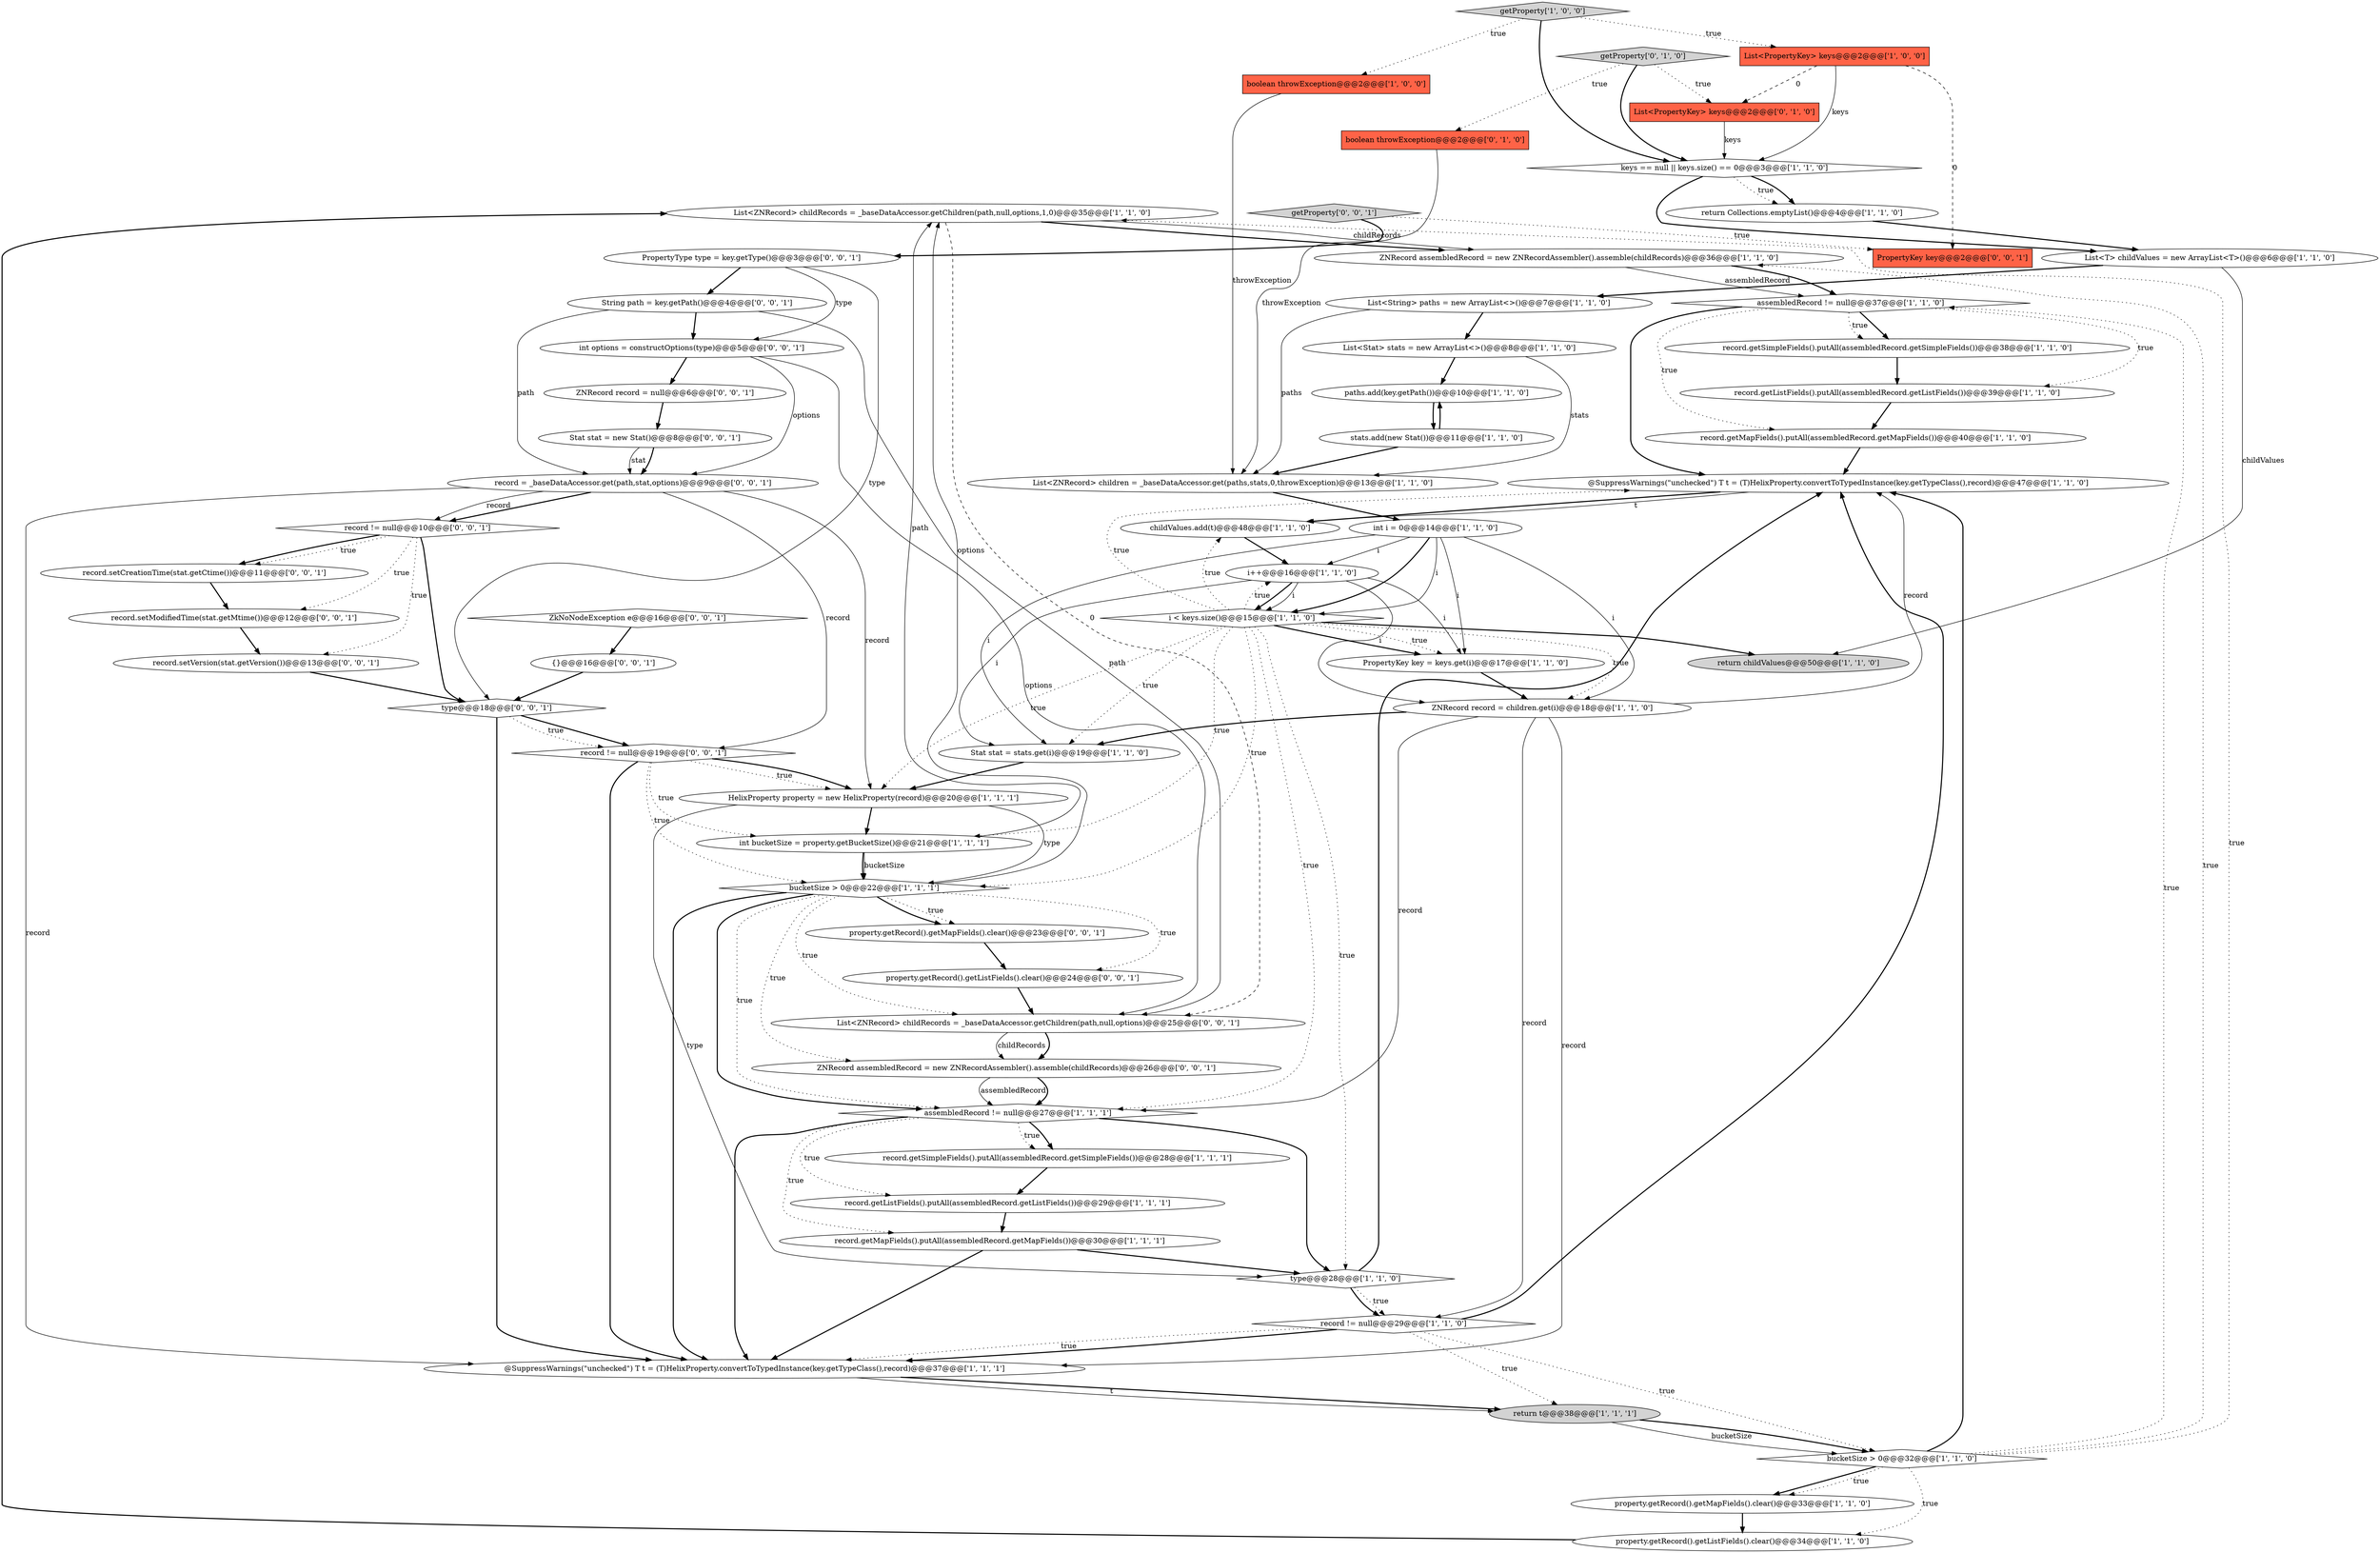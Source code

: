 digraph {
12 [style = filled, label = "List<ZNRecord> childRecords = _baseDataAccessor.getChildren(path,null,options,1,0)@@@35@@@['1', '1', '0']", fillcolor = white, shape = ellipse image = "AAA0AAABBB1BBB"];
26 [style = filled, label = "getProperty['1', '0', '0']", fillcolor = lightgray, shape = diamond image = "AAA0AAABBB1BBB"];
25 [style = filled, label = "int bucketSize = property.getBucketSize()@@@21@@@['1', '1', '1']", fillcolor = white, shape = ellipse image = "AAA0AAABBB1BBB"];
58 [style = filled, label = "ZNRecord record = null@@@6@@@['0', '0', '1']", fillcolor = white, shape = ellipse image = "AAA0AAABBB3BBB"];
4 [style = filled, label = "@SuppressWarnings(\"unchecked\") T t = (T)HelixProperty.convertToTypedInstance(key.getTypeClass(),record)@@@37@@@['1', '1', '1']", fillcolor = white, shape = ellipse image = "AAA0AAABBB1BBB"];
27 [style = filled, label = "stats.add(new Stat())@@@11@@@['1', '1', '0']", fillcolor = white, shape = ellipse image = "AAA0AAABBB1BBB"];
2 [style = filled, label = "keys == null || keys.size() == 0@@@3@@@['1', '1', '0']", fillcolor = white, shape = diamond image = "AAA0AAABBB1BBB"];
1 [style = filled, label = "List<ZNRecord> children = _baseDataAccessor.get(paths,stats,0,throwException)@@@13@@@['1', '1', '0']", fillcolor = white, shape = ellipse image = "AAA0AAABBB1BBB"];
24 [style = filled, label = "bucketSize > 0@@@32@@@['1', '1', '0']", fillcolor = white, shape = diamond image = "AAA0AAABBB1BBB"];
28 [style = filled, label = "assembledRecord != null@@@37@@@['1', '1', '0']", fillcolor = white, shape = diamond image = "AAA0AAABBB1BBB"];
48 [style = filled, label = "ZNRecord assembledRecord = new ZNRecordAssembler().assemble(childRecords)@@@26@@@['0', '0', '1']", fillcolor = white, shape = ellipse image = "AAA0AAABBB3BBB"];
62 [style = filled, label = "record.setVersion(stat.getVersion())@@@13@@@['0', '0', '1']", fillcolor = white, shape = ellipse image = "AAA0AAABBB3BBB"];
34 [style = filled, label = "record.getListFields().putAll(assembledRecord.getListFields())@@@39@@@['1', '1', '0']", fillcolor = white, shape = ellipse image = "AAA0AAABBB1BBB"];
32 [style = filled, label = "HelixProperty property = new HelixProperty(record)@@@20@@@['1', '1', '1']", fillcolor = white, shape = ellipse image = "AAA0AAABBB1BBB"];
57 [style = filled, label = "record.setCreationTime(stat.getCtime())@@@11@@@['0', '0', '1']", fillcolor = white, shape = ellipse image = "AAA0AAABBB3BBB"];
0 [style = filled, label = "childValues.add(t)@@@48@@@['1', '1', '0']", fillcolor = white, shape = ellipse image = "AAA0AAABBB1BBB"];
21 [style = filled, label = "property.getRecord().getListFields().clear()@@@34@@@['1', '1', '0']", fillcolor = white, shape = ellipse image = "AAA0AAABBB1BBB"];
45 [style = filled, label = "property.getRecord().getMapFields().clear()@@@23@@@['0', '0', '1']", fillcolor = white, shape = ellipse image = "AAA0AAABBB3BBB"];
10 [style = filled, label = "i < keys.size()@@@15@@@['1', '1', '0']", fillcolor = white, shape = diamond image = "AAA0AAABBB1BBB"];
19 [style = filled, label = "Stat stat = stats.get(i)@@@19@@@['1', '1', '0']", fillcolor = white, shape = ellipse image = "AAA0AAABBB1BBB"];
22 [style = filled, label = "int i = 0@@@14@@@['1', '1', '0']", fillcolor = white, shape = ellipse image = "AAA0AAABBB1BBB"];
43 [style = filled, label = "Stat stat = new Stat()@@@8@@@['0', '0', '1']", fillcolor = white, shape = ellipse image = "AAA0AAABBB3BBB"];
3 [style = filled, label = "type@@@28@@@['1', '1', '0']", fillcolor = white, shape = diamond image = "AAA0AAABBB1BBB"];
20 [style = filled, label = "return Collections.emptyList()@@@4@@@['1', '1', '0']", fillcolor = white, shape = ellipse image = "AAA0AAABBB1BBB"];
44 [style = filled, label = "PropertyType type = key.getType()@@@3@@@['0', '0', '1']", fillcolor = white, shape = ellipse image = "AAA0AAABBB3BBB"];
33 [style = filled, label = "List<T> childValues = new ArrayList<T>()@@@6@@@['1', '1', '0']", fillcolor = white, shape = ellipse image = "AAA0AAABBB1BBB"];
52 [style = filled, label = "{}@@@16@@@['0', '0', '1']", fillcolor = white, shape = ellipse image = "AAA0AAABBB3BBB"];
55 [style = filled, label = "int options = constructOptions(type)@@@5@@@['0', '0', '1']", fillcolor = white, shape = ellipse image = "AAA0AAABBB3BBB"];
47 [style = filled, label = "PropertyKey key@@@2@@@['0', '0', '1']", fillcolor = tomato, shape = box image = "AAA0AAABBB3BBB"];
30 [style = filled, label = "record.getListFields().putAll(assembledRecord.getListFields())@@@29@@@['1', '1', '1']", fillcolor = white, shape = ellipse image = "AAA0AAABBB1BBB"];
37 [style = filled, label = "property.getRecord().getMapFields().clear()@@@33@@@['1', '1', '0']", fillcolor = white, shape = ellipse image = "AAA0AAABBB1BBB"];
7 [style = filled, label = "record.getMapFields().putAll(assembledRecord.getMapFields())@@@40@@@['1', '1', '0']", fillcolor = white, shape = ellipse image = "AAA0AAABBB1BBB"];
41 [style = filled, label = "getProperty['0', '1', '0']", fillcolor = lightgray, shape = diamond image = "AAA0AAABBB2BBB"];
49 [style = filled, label = "type@@@18@@@['0', '0', '1']", fillcolor = white, shape = diamond image = "AAA0AAABBB3BBB"];
5 [style = filled, label = "record.getSimpleFields().putAll(assembledRecord.getSimpleFields())@@@28@@@['1', '1', '1']", fillcolor = white, shape = ellipse image = "AAA0AAABBB1BBB"];
42 [style = filled, label = "List<PropertyKey> keys@@@2@@@['0', '1', '0']", fillcolor = tomato, shape = box image = "AAA1AAABBB2BBB"];
11 [style = filled, label = "List<PropertyKey> keys@@@2@@@['1', '0', '0']", fillcolor = tomato, shape = box image = "AAA1AAABBB1BBB"];
6 [style = filled, label = "ZNRecord assembledRecord = new ZNRecordAssembler().assemble(childRecords)@@@36@@@['1', '1', '0']", fillcolor = white, shape = ellipse image = "AAA0AAABBB1BBB"];
13 [style = filled, label = "PropertyKey key = keys.get(i)@@@17@@@['1', '1', '0']", fillcolor = white, shape = ellipse image = "AAA0AAABBB1BBB"];
31 [style = filled, label = "record.getSimpleFields().putAll(assembledRecord.getSimpleFields())@@@38@@@['1', '1', '0']", fillcolor = white, shape = ellipse image = "AAA0AAABBB1BBB"];
53 [style = filled, label = "getProperty['0', '0', '1']", fillcolor = lightgray, shape = diamond image = "AAA0AAABBB3BBB"];
15 [style = filled, label = "bucketSize > 0@@@22@@@['1', '1', '1']", fillcolor = white, shape = diamond image = "AAA0AAABBB1BBB"];
9 [style = filled, label = "boolean throwException@@@2@@@['1', '0', '0']", fillcolor = tomato, shape = box image = "AAA0AAABBB1BBB"];
29 [style = filled, label = "i++@@@16@@@['1', '1', '0']", fillcolor = white, shape = ellipse image = "AAA0AAABBB1BBB"];
56 [style = filled, label = "List<ZNRecord> childRecords = _baseDataAccessor.getChildren(path,null,options)@@@25@@@['0', '0', '1']", fillcolor = white, shape = ellipse image = "AAA0AAABBB3BBB"];
38 [style = filled, label = "List<Stat> stats = new ArrayList<>()@@@8@@@['1', '1', '0']", fillcolor = white, shape = ellipse image = "AAA0AAABBB1BBB"];
39 [style = filled, label = "ZNRecord record = children.get(i)@@@18@@@['1', '1', '0']", fillcolor = white, shape = ellipse image = "AAA0AAABBB1BBB"];
40 [style = filled, label = "boolean throwException@@@2@@@['0', '1', '0']", fillcolor = tomato, shape = box image = "AAA0AAABBB2BBB"];
54 [style = filled, label = "String path = key.getPath()@@@4@@@['0', '0', '1']", fillcolor = white, shape = ellipse image = "AAA0AAABBB3BBB"];
59 [style = filled, label = "record = _baseDataAccessor.get(path,stat,options)@@@9@@@['0', '0', '1']", fillcolor = white, shape = ellipse image = "AAA0AAABBB3BBB"];
61 [style = filled, label = "property.getRecord().getListFields().clear()@@@24@@@['0', '0', '1']", fillcolor = white, shape = ellipse image = "AAA0AAABBB3BBB"];
18 [style = filled, label = "return t@@@38@@@['1', '1', '1']", fillcolor = lightgray, shape = ellipse image = "AAA0AAABBB1BBB"];
50 [style = filled, label = "ZkNoNodeException e@@@16@@@['0', '0', '1']", fillcolor = white, shape = diamond image = "AAA0AAABBB3BBB"];
16 [style = filled, label = "assembledRecord != null@@@27@@@['1', '1', '1']", fillcolor = white, shape = diamond image = "AAA0AAABBB1BBB"];
36 [style = filled, label = "paths.add(key.getPath())@@@10@@@['1', '1', '0']", fillcolor = white, shape = ellipse image = "AAA0AAABBB1BBB"];
46 [style = filled, label = "record != null@@@19@@@['0', '0', '1']", fillcolor = white, shape = diamond image = "AAA0AAABBB3BBB"];
60 [style = filled, label = "record.setModifiedTime(stat.getMtime())@@@12@@@['0', '0', '1']", fillcolor = white, shape = ellipse image = "AAA0AAABBB3BBB"];
8 [style = filled, label = "return childValues@@@50@@@['1', '1', '0']", fillcolor = lightgray, shape = ellipse image = "AAA0AAABBB1BBB"];
35 [style = filled, label = "@SuppressWarnings(\"unchecked\") T t = (T)HelixProperty.convertToTypedInstance(key.getTypeClass(),record)@@@47@@@['1', '1', '0']", fillcolor = white, shape = ellipse image = "AAA0AAABBB1BBB"];
17 [style = filled, label = "record != null@@@29@@@['1', '1', '0']", fillcolor = white, shape = diamond image = "AAA0AAABBB1BBB"];
51 [style = filled, label = "record != null@@@10@@@['0', '0', '1']", fillcolor = white, shape = diamond image = "AAA0AAABBB3BBB"];
23 [style = filled, label = "List<String> paths = new ArrayList<>()@@@7@@@['1', '1', '0']", fillcolor = white, shape = ellipse image = "AAA0AAABBB1BBB"];
14 [style = filled, label = "record.getMapFields().putAll(assembledRecord.getMapFields())@@@30@@@['1', '1', '1']", fillcolor = white, shape = ellipse image = "AAA0AAABBB1BBB"];
14->3 [style = bold, label=""];
54->55 [style = bold, label=""];
24->12 [style = dotted, label="true"];
24->6 [style = dotted, label="true"];
39->19 [style = bold, label=""];
61->56 [style = bold, label=""];
7->35 [style = bold, label=""];
59->51 [style = bold, label=""];
59->51 [style = solid, label="record"];
10->3 [style = dotted, label="true"];
53->44 [style = bold, label=""];
23->1 [style = solid, label="paths"];
39->4 [style = solid, label="record"];
48->16 [style = solid, label="assembledRecord"];
10->32 [style = dotted, label="true"];
10->29 [style = dotted, label="true"];
3->35 [style = bold, label=""];
44->49 [style = solid, label="type"];
9->1 [style = solid, label="throwException"];
44->55 [style = solid, label="type"];
41->40 [style = dotted, label="true"];
45->61 [style = bold, label=""];
10->8 [style = bold, label=""];
53->47 [style = dotted, label="true"];
39->17 [style = solid, label="record"];
54->56 [style = solid, label="path"];
28->7 [style = dotted, label="true"];
32->25 [style = bold, label=""];
16->5 [style = dotted, label="true"];
62->49 [style = bold, label=""];
29->13 [style = solid, label="i"];
25->15 [style = bold, label=""];
30->14 [style = bold, label=""];
49->4 [style = bold, label=""];
41->42 [style = dotted, label="true"];
55->59 [style = solid, label="options"];
5->30 [style = bold, label=""];
59->4 [style = solid, label="record"];
24->21 [style = dotted, label="true"];
10->16 [style = dotted, label="true"];
29->10 [style = solid, label="i"];
17->35 [style = bold, label=""];
54->59 [style = solid, label="path"];
2->20 [style = dotted, label="true"];
16->3 [style = bold, label=""];
2->20 [style = bold, label=""];
29->39 [style = solid, label="i"];
60->62 [style = bold, label=""];
10->39 [style = dotted, label="true"];
37->21 [style = bold, label=""];
57->60 [style = bold, label=""];
12->6 [style = solid, label="childRecords"];
0->29 [style = bold, label=""];
4->18 [style = bold, label=""];
15->16 [style = dotted, label="true"];
26->9 [style = dotted, label="true"];
41->2 [style = bold, label=""];
33->8 [style = solid, label="childValues"];
25->15 [style = solid, label="bucketSize"];
59->32 [style = solid, label="record"];
33->23 [style = bold, label=""];
4->18 [style = solid, label="t"];
51->60 [style = dotted, label="true"];
25->12 [style = solid, label="path"];
46->32 [style = dotted, label="true"];
28->35 [style = bold, label=""];
10->25 [style = dotted, label="true"];
35->0 [style = bold, label=""];
46->4 [style = bold, label=""];
18->24 [style = solid, label="bucketSize"];
49->46 [style = bold, label=""];
15->12 [style = solid, label="options"];
48->16 [style = bold, label=""];
16->14 [style = dotted, label="true"];
22->19 [style = solid, label="i"];
2->33 [style = bold, label=""];
56->48 [style = bold, label=""];
10->0 [style = dotted, label="true"];
22->29 [style = solid, label="i"];
3->17 [style = dotted, label="true"];
11->42 [style = dashed, label="0"];
11->2 [style = solid, label="keys"];
28->34 [style = dotted, label="true"];
49->46 [style = dotted, label="true"];
46->25 [style = dotted, label="true"];
14->4 [style = bold, label=""];
44->54 [style = bold, label=""];
43->59 [style = bold, label=""];
18->24 [style = bold, label=""];
58->43 [style = bold, label=""];
38->1 [style = solid, label="stats"];
17->18 [style = dotted, label="true"];
17->4 [style = dotted, label="true"];
28->31 [style = bold, label=""];
13->39 [style = bold, label=""];
32->3 [style = solid, label="type"];
32->15 [style = solid, label="type"];
39->35 [style = solid, label="record"];
10->35 [style = dotted, label="true"];
31->34 [style = bold, label=""];
21->12 [style = bold, label=""];
43->59 [style = solid, label="stat"];
19->32 [style = bold, label=""];
11->47 [style = dashed, label="0"];
10->13 [style = dotted, label="true"];
15->48 [style = dotted, label="true"];
35->0 [style = solid, label="t"];
10->13 [style = bold, label=""];
10->19 [style = dotted, label="true"];
42->2 [style = solid, label="keys"];
22->10 [style = solid, label="i"];
22->10 [style = bold, label=""];
16->5 [style = bold, label=""];
39->16 [style = solid, label="record"];
29->10 [style = bold, label=""];
3->17 [style = bold, label=""];
26->11 [style = dotted, label="true"];
51->57 [style = bold, label=""];
16->4 [style = bold, label=""];
15->45 [style = dotted, label="true"];
22->39 [style = solid, label="i"];
46->32 [style = bold, label=""];
17->4 [style = bold, label=""];
17->24 [style = dotted, label="true"];
15->61 [style = dotted, label="true"];
28->31 [style = dotted, label="true"];
27->1 [style = bold, label=""];
27->36 [style = bold, label=""];
15->45 [style = bold, label=""];
52->49 [style = bold, label=""];
24->35 [style = bold, label=""];
22->13 [style = solid, label="i"];
16->30 [style = dotted, label="true"];
55->56 [style = solid, label="options"];
34->7 [style = bold, label=""];
38->36 [style = bold, label=""];
6->28 [style = solid, label="assembledRecord"];
51->49 [style = bold, label=""];
24->28 [style = dotted, label="true"];
15->16 [style = bold, label=""];
12->6 [style = bold, label=""];
50->52 [style = bold, label=""];
20->33 [style = bold, label=""];
1->22 [style = bold, label=""];
10->15 [style = dotted, label="true"];
40->1 [style = solid, label="throwException"];
56->48 [style = solid, label="childRecords"];
26->2 [style = bold, label=""];
36->27 [style = bold, label=""];
23->38 [style = bold, label=""];
24->37 [style = bold, label=""];
24->37 [style = dotted, label="true"];
15->4 [style = bold, label=""];
51->62 [style = dotted, label="true"];
12->56 [style = dashed, label="0"];
51->57 [style = dotted, label="true"];
46->15 [style = dotted, label="true"];
29->19 [style = solid, label="i"];
59->46 [style = solid, label="record"];
55->58 [style = bold, label=""];
6->28 [style = bold, label=""];
15->56 [style = dotted, label="true"];
}
